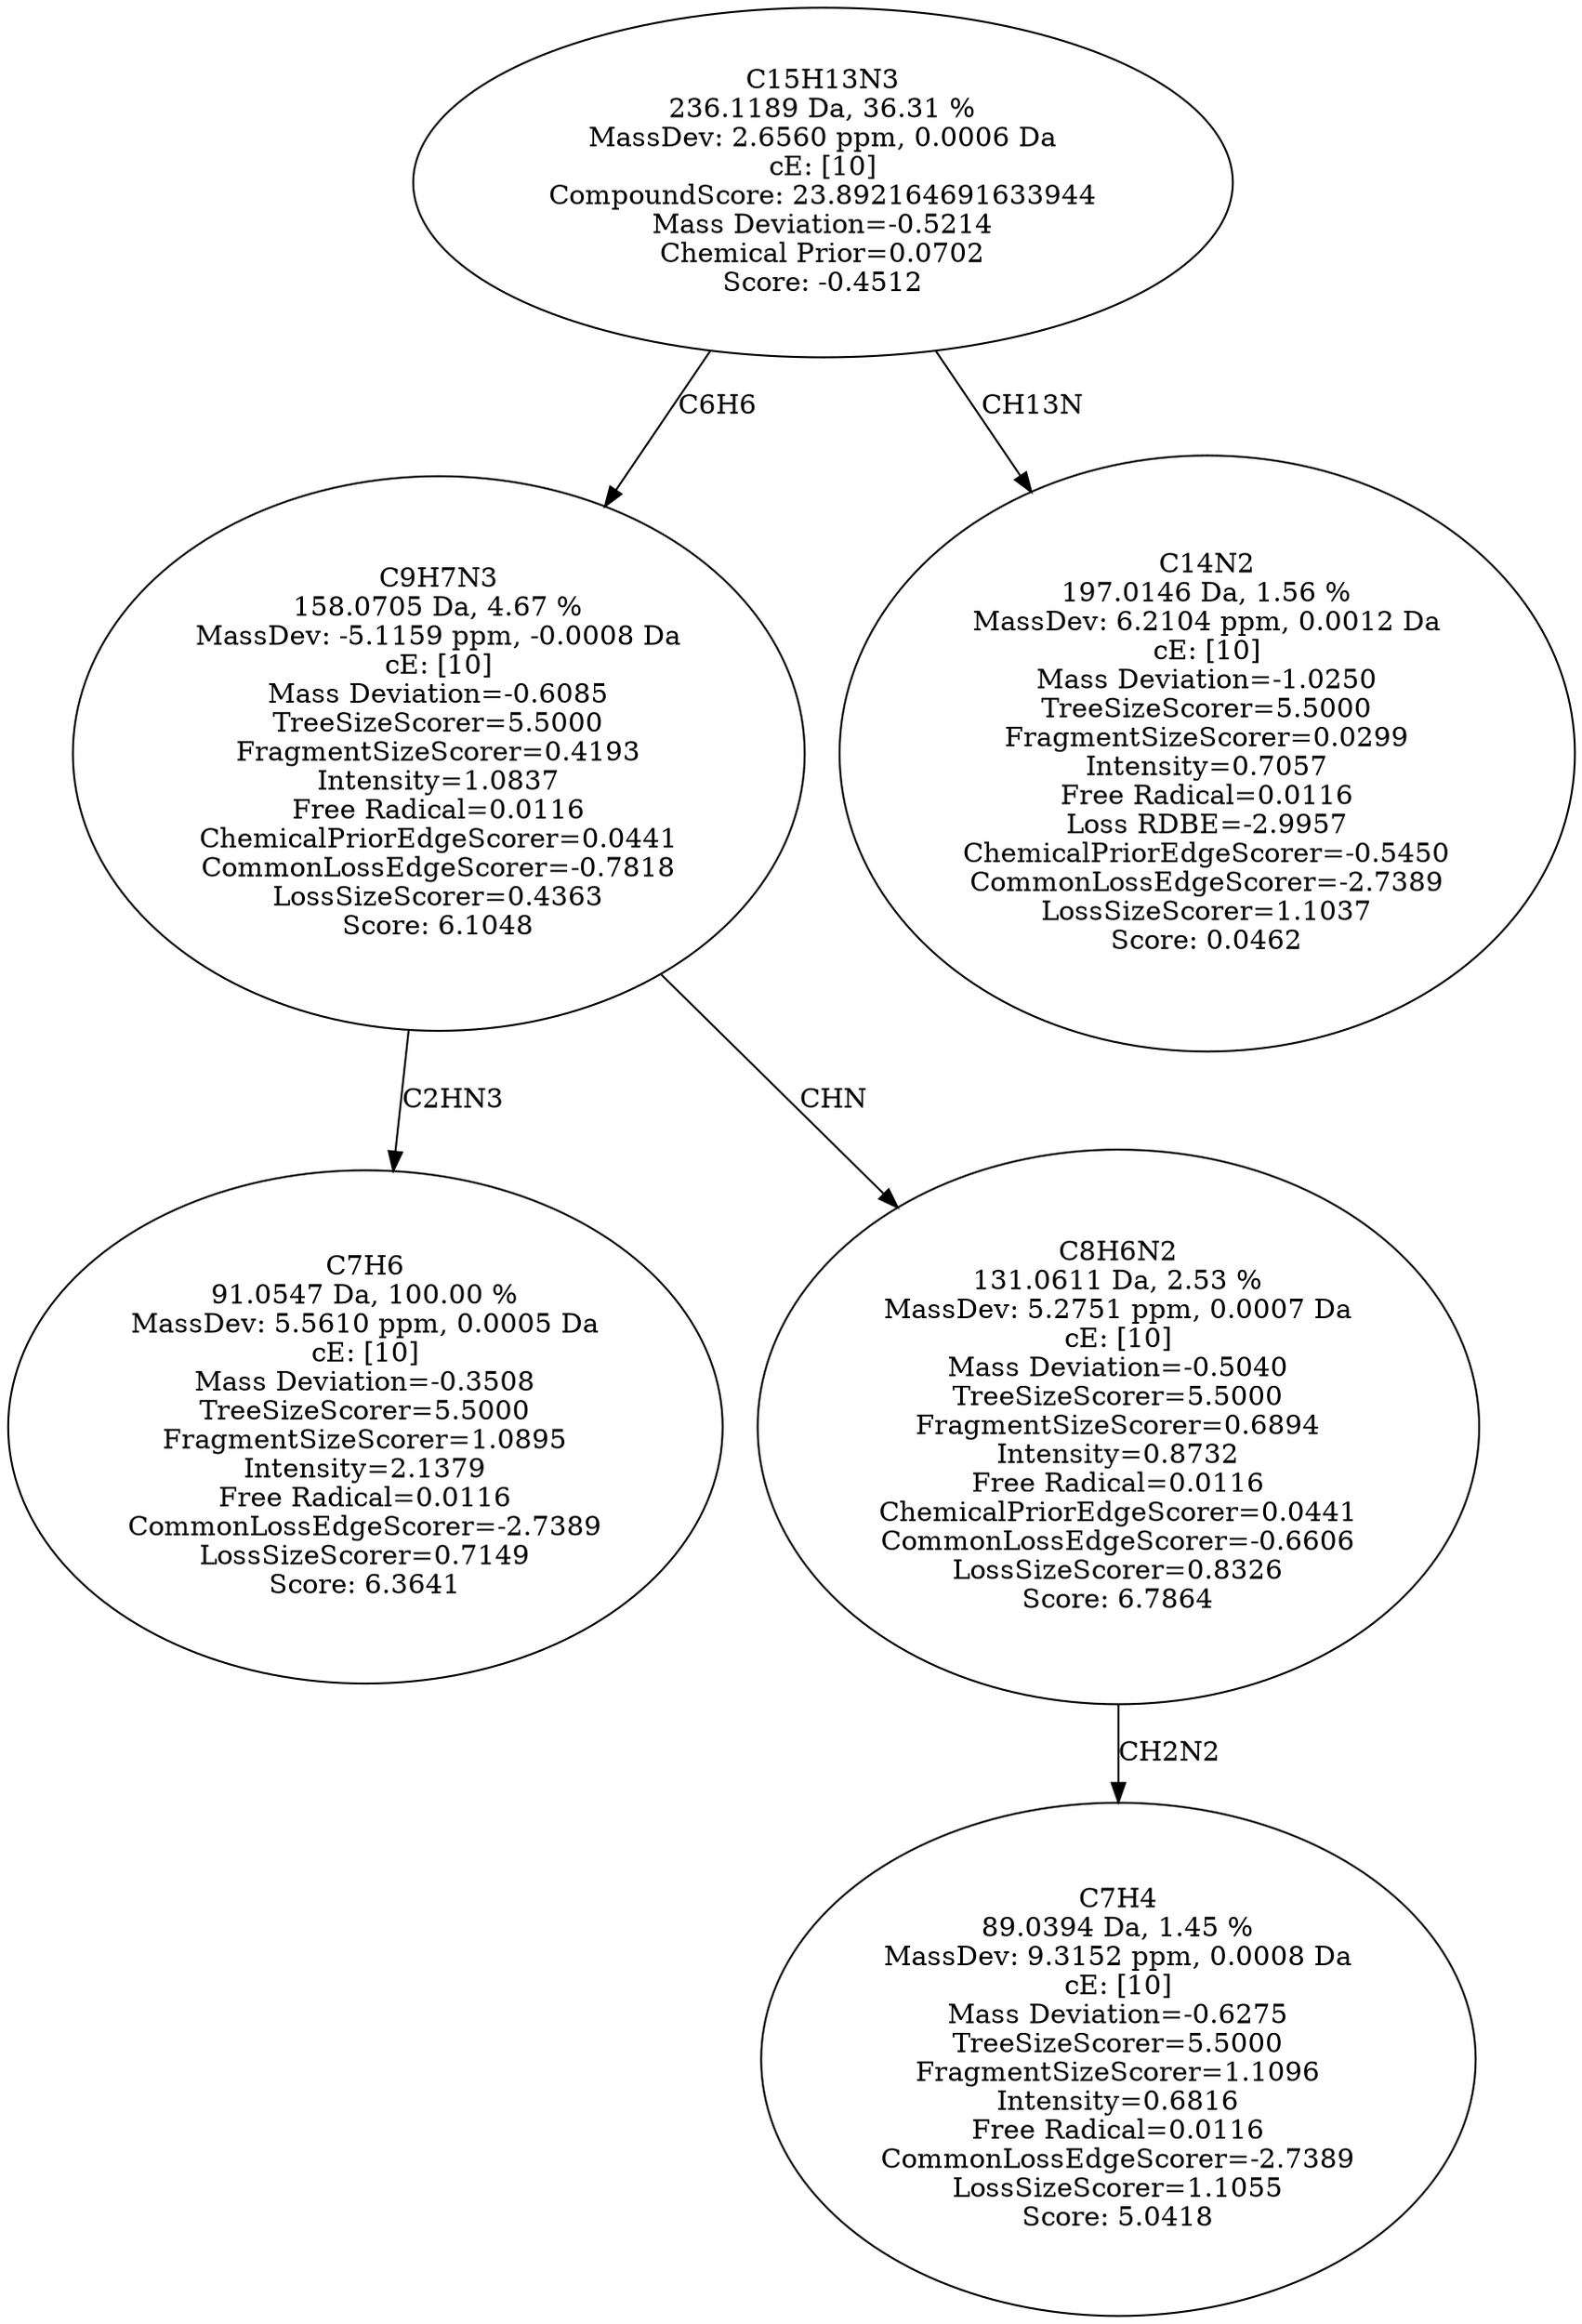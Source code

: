strict digraph {
v1 [label="C7H6\n91.0547 Da, 100.00 %\nMassDev: 5.5610 ppm, 0.0005 Da\ncE: [10]\nMass Deviation=-0.3508\nTreeSizeScorer=5.5000\nFragmentSizeScorer=1.0895\nIntensity=2.1379\nFree Radical=0.0116\nCommonLossEdgeScorer=-2.7389\nLossSizeScorer=0.7149\nScore: 6.3641"];
v2 [label="C7H4\n89.0394 Da, 1.45 %\nMassDev: 9.3152 ppm, 0.0008 Da\ncE: [10]\nMass Deviation=-0.6275\nTreeSizeScorer=5.5000\nFragmentSizeScorer=1.1096\nIntensity=0.6816\nFree Radical=0.0116\nCommonLossEdgeScorer=-2.7389\nLossSizeScorer=1.1055\nScore: 5.0418"];
v3 [label="C8H6N2\n131.0611 Da, 2.53 %\nMassDev: 5.2751 ppm, 0.0007 Da\ncE: [10]\nMass Deviation=-0.5040\nTreeSizeScorer=5.5000\nFragmentSizeScorer=0.6894\nIntensity=0.8732\nFree Radical=0.0116\nChemicalPriorEdgeScorer=0.0441\nCommonLossEdgeScorer=-0.6606\nLossSizeScorer=0.8326\nScore: 6.7864"];
v4 [label="C9H7N3\n158.0705 Da, 4.67 %\nMassDev: -5.1159 ppm, -0.0008 Da\ncE: [10]\nMass Deviation=-0.6085\nTreeSizeScorer=5.5000\nFragmentSizeScorer=0.4193\nIntensity=1.0837\nFree Radical=0.0116\nChemicalPriorEdgeScorer=0.0441\nCommonLossEdgeScorer=-0.7818\nLossSizeScorer=0.4363\nScore: 6.1048"];
v5 [label="C14N2\n197.0146 Da, 1.56 %\nMassDev: 6.2104 ppm, 0.0012 Da\ncE: [10]\nMass Deviation=-1.0250\nTreeSizeScorer=5.5000\nFragmentSizeScorer=0.0299\nIntensity=0.7057\nFree Radical=0.0116\nLoss RDBE=-2.9957\nChemicalPriorEdgeScorer=-0.5450\nCommonLossEdgeScorer=-2.7389\nLossSizeScorer=1.1037\nScore: 0.0462"];
v6 [label="C15H13N3\n236.1189 Da, 36.31 %\nMassDev: 2.6560 ppm, 0.0006 Da\ncE: [10]\nCompoundScore: 23.892164691633944\nMass Deviation=-0.5214\nChemical Prior=0.0702\nScore: -0.4512"];
v4 -> v1 [label="C2HN3"];
v3 -> v2 [label="CH2N2"];
v4 -> v3 [label="CHN"];
v6 -> v4 [label="C6H6"];
v6 -> v5 [label="CH13N"];
}